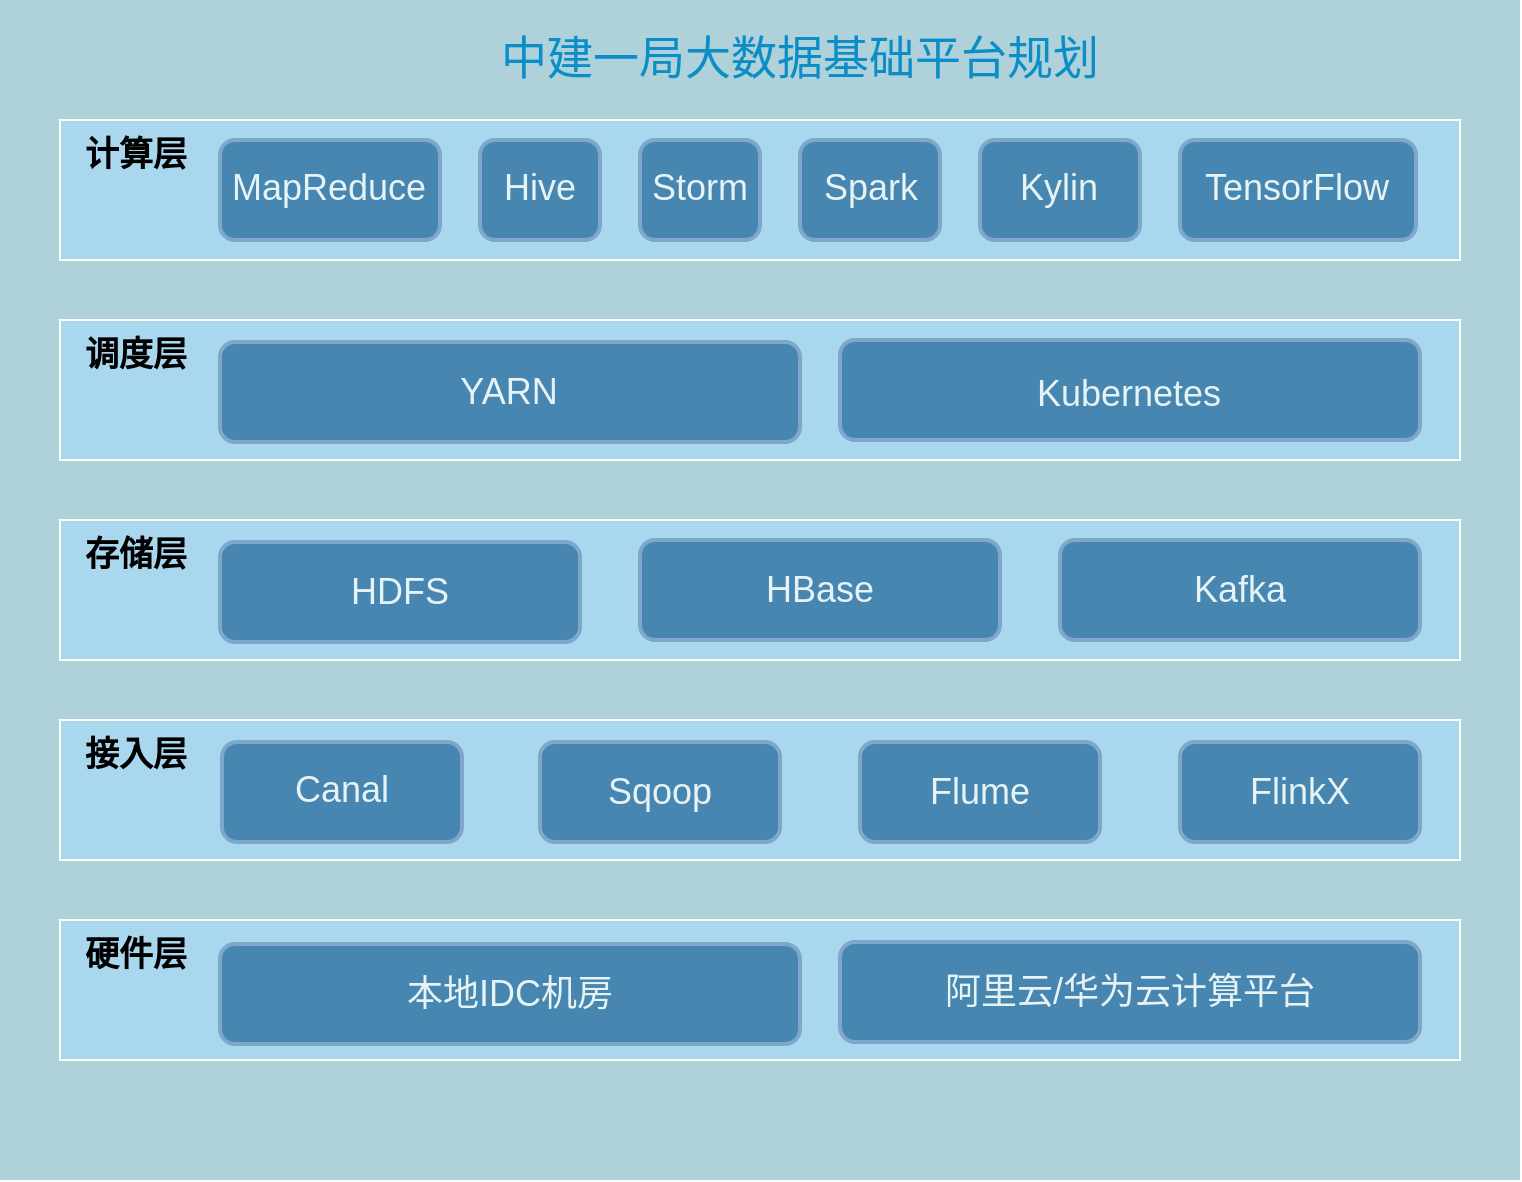 <mxfile version="14.2.7" type="github"><diagram id="DhDMV4iFiYIZNSSIJ3FL" name="Page-1"><mxGraphModel dx="1038" dy="532" grid="1" gridSize="10" guides="1" tooltips="1" connect="1" arrows="1" fold="1" page="1" pageScale="1" pageWidth="827" pageHeight="1169" math="0" shadow="0"><root><mxCell id="0"/><mxCell id="1" parent="0"/><mxCell id="vraJJhki4u7gyO300NhO-1" value="" style="rounded=0;whiteSpace=wrap;html=1;fillColor=#AFD1DA;strokeColor=none;" vertex="1" parent="1"><mxGeometry x="40" y="40" width="760" height="590" as="geometry"/></mxCell><mxCell id="vraJJhki4u7gyO300NhO-2" value="&lt;font style=&quot;font-size: 23px&quot; color=&quot;#0b8ec7&quot;&gt;中建一局大数据基础平台规划&lt;/font&gt;" style="text;html=1;strokeColor=none;fillColor=none;align=center;verticalAlign=middle;whiteSpace=wrap;rounded=0;" vertex="1" parent="1"><mxGeometry x="280" y="59" width="320" height="20" as="geometry"/></mxCell><mxCell id="vraJJhki4u7gyO300NhO-9" value="" style="rounded=0;whiteSpace=wrap;html=1;strokeColor=#FFFFFF;fillColor=#A9D7EE;" vertex="1" parent="1"><mxGeometry x="70" y="100" width="700" height="70" as="geometry"/></mxCell><mxCell id="vraJJhki4u7gyO300NhO-10" value="&lt;b&gt;&lt;font style=&quot;font-size: 17px&quot;&gt;计算层&lt;/font&gt;&lt;/b&gt;" style="text;html=1;strokeColor=none;fillColor=none;align=center;verticalAlign=middle;whiteSpace=wrap;rounded=0;" vertex="1" parent="1"><mxGeometry x="78" y="108" width="60" height="20" as="geometry"/></mxCell><mxCell id="vraJJhki4u7gyO300NhO-11" value="" style="rounded=0;whiteSpace=wrap;html=1;strokeColor=#FFFFFF;fillColor=#A9D7EE;" vertex="1" parent="1"><mxGeometry x="70" y="200" width="700" height="70" as="geometry"/></mxCell><mxCell id="vraJJhki4u7gyO300NhO-12" value="&lt;b&gt;&lt;font style=&quot;font-size: 17px&quot;&gt;调度层&lt;/font&gt;&lt;/b&gt;" style="text;html=1;strokeColor=none;fillColor=none;align=center;verticalAlign=middle;whiteSpace=wrap;rounded=0;" vertex="1" parent="1"><mxGeometry x="78" y="208" width="60" height="20" as="geometry"/></mxCell><mxCell id="vraJJhki4u7gyO300NhO-13" value="" style="rounded=0;whiteSpace=wrap;html=1;strokeColor=#FFFFFF;fillColor=#A9D7EE;" vertex="1" parent="1"><mxGeometry x="70" y="300" width="700" height="70" as="geometry"/></mxCell><mxCell id="vraJJhki4u7gyO300NhO-14" value="&lt;b&gt;&lt;font style=&quot;font-size: 17px&quot;&gt;存储层&lt;/font&gt;&lt;/b&gt;" style="text;html=1;strokeColor=none;fillColor=none;align=center;verticalAlign=middle;whiteSpace=wrap;rounded=0;" vertex="1" parent="1"><mxGeometry x="78" y="308" width="60" height="20" as="geometry"/></mxCell><mxCell id="vraJJhki4u7gyO300NhO-15" value="" style="rounded=0;whiteSpace=wrap;html=1;strokeColor=#FFFFFF;fillColor=#A9D7EE;" vertex="1" parent="1"><mxGeometry x="70" y="400" width="700" height="70" as="geometry"/></mxCell><mxCell id="vraJJhki4u7gyO300NhO-16" value="&lt;b&gt;&lt;font style=&quot;font-size: 17px&quot;&gt;接入层&lt;/font&gt;&lt;/b&gt;" style="text;html=1;strokeColor=none;fillColor=none;align=center;verticalAlign=middle;whiteSpace=wrap;rounded=0;" vertex="1" parent="1"><mxGeometry x="78" y="408" width="60" height="20" as="geometry"/></mxCell><mxCell id="vraJJhki4u7gyO300NhO-19" value="" style="group" vertex="1" connectable="0" parent="1"><mxGeometry x="151" y="408" width="120" height="53" as="geometry"/></mxCell><mxCell id="vraJJhki4u7gyO300NhO-17" value="" style="rounded=1;whiteSpace=wrap;html=1;strokeColor=#7FA6CB;strokeWidth=2;fillColor=#4786B1;" vertex="1" parent="vraJJhki4u7gyO300NhO-19"><mxGeometry y="3" width="120" height="50" as="geometry"/></mxCell><mxCell id="vraJJhki4u7gyO300NhO-18" value="&lt;font style=&quot;font-size: 18px&quot; color=&quot;#e6f3f5&quot;&gt;Canal&lt;br&gt;&lt;/font&gt;" style="text;html=1;strokeColor=none;fillColor=none;align=center;verticalAlign=middle;whiteSpace=wrap;rounded=0;fontSize=18;" vertex="1" parent="vraJJhki4u7gyO300NhO-19"><mxGeometry x="44.0" y="16.5" width="32" height="20" as="geometry"/></mxCell><mxCell id="vraJJhki4u7gyO300NhO-22" value="" style="group" vertex="1" connectable="0" parent="1"><mxGeometry x="310" y="408" width="150.0" height="53" as="geometry"/></mxCell><mxCell id="vraJJhki4u7gyO300NhO-28" value="" style="group" vertex="1" connectable="0" parent="vraJJhki4u7gyO300NhO-22"><mxGeometry y="3" width="120.0" height="50" as="geometry"/></mxCell><mxCell id="vraJJhki4u7gyO300NhO-23" value="" style="rounded=1;whiteSpace=wrap;html=1;strokeColor=#7FA6CB;strokeWidth=2;fillColor=#4786B1;" vertex="1" parent="vraJJhki4u7gyO300NhO-28"><mxGeometry width="120" height="50" as="geometry"/></mxCell><mxCell id="vraJJhki4u7gyO300NhO-24" value="&lt;font style=&quot;font-size: 18px&quot; color=&quot;#e6f3f5&quot;&gt;Sqoop&lt;br&gt;&lt;/font&gt;" style="text;html=1;strokeColor=none;fillColor=none;align=center;verticalAlign=middle;whiteSpace=wrap;rounded=0;fontSize=18;" vertex="1" parent="vraJJhki4u7gyO300NhO-28"><mxGeometry x="42.857" y="15" width="34.286" height="20" as="geometry"/></mxCell><mxCell id="vraJJhki4u7gyO300NhO-26" value="" style="group" vertex="1" connectable="0" parent="1"><mxGeometry x="490" y="411" width="150" height="50" as="geometry"/></mxCell><mxCell id="vraJJhki4u7gyO300NhO-20" value="" style="rounded=1;whiteSpace=wrap;html=1;strokeColor=#7FA6CB;strokeWidth=2;fillColor=#4786B1;" vertex="1" parent="vraJJhki4u7gyO300NhO-26"><mxGeometry x="-20" width="120" height="50" as="geometry"/></mxCell><mxCell id="vraJJhki4u7gyO300NhO-21" value="&lt;font style=&quot;font-size: 18px&quot; color=&quot;#e6f3f5&quot;&gt;Flume&lt;/font&gt;" style="text;html=1;strokeColor=none;fillColor=none;align=center;verticalAlign=middle;whiteSpace=wrap;rounded=0;fontSize=18;" vertex="1" parent="vraJJhki4u7gyO300NhO-26"><mxGeometry x="10" y="15" width="60.0" height="20" as="geometry"/></mxCell><mxCell id="vraJJhki4u7gyO300NhO-30" value="" style="rounded=1;whiteSpace=wrap;html=1;strokeColor=#7FA6CB;strokeWidth=2;fillColor=#4786B1;" vertex="1" parent="1"><mxGeometry x="630" y="411" width="120" height="50" as="geometry"/></mxCell><mxCell id="vraJJhki4u7gyO300NhO-34" value="&lt;font style=&quot;font-size: 18px&quot; color=&quot;#e6f3f5&quot;&gt;FlinkX&lt;/font&gt;" style="text;html=1;strokeColor=none;fillColor=none;align=center;verticalAlign=middle;whiteSpace=wrap;rounded=0;fontSize=18;" vertex="1" parent="1"><mxGeometry x="660" y="426" width="60.0" height="20" as="geometry"/></mxCell><mxCell id="vraJJhki4u7gyO300NhO-35" value="" style="group" vertex="1" connectable="0" parent="1"><mxGeometry x="150" y="308" width="180" height="53" as="geometry"/></mxCell><mxCell id="vraJJhki4u7gyO300NhO-36" value="" style="rounded=1;whiteSpace=wrap;html=1;strokeColor=#7FA6CB;strokeWidth=2;fillColor=#4786B1;" vertex="1" parent="vraJJhki4u7gyO300NhO-35"><mxGeometry y="3" width="180" height="50" as="geometry"/></mxCell><mxCell id="vraJJhki4u7gyO300NhO-37" value="&lt;font style=&quot;font-size: 18px&quot; color=&quot;#e6f3f5&quot;&gt;HDFS&lt;br&gt;&lt;/font&gt;" style="text;html=1;strokeColor=none;fillColor=none;align=center;verticalAlign=middle;whiteSpace=wrap;rounded=0;fontSize=18;" vertex="1" parent="vraJJhki4u7gyO300NhO-35"><mxGeometry x="66.0" y="18" width="48" height="20" as="geometry"/></mxCell><mxCell id="vraJJhki4u7gyO300NhO-39" value="" style="rounded=1;whiteSpace=wrap;html=1;strokeColor=#7FA6CB;strokeWidth=2;fillColor=#4786B1;" vertex="1" parent="1"><mxGeometry x="360" y="310" width="180" height="50" as="geometry"/></mxCell><mxCell id="vraJJhki4u7gyO300NhO-40" value="&lt;font style=&quot;font-size: 18px&quot; color=&quot;#e6f3f5&quot;&gt;HBase&lt;br&gt;&lt;/font&gt;" style="text;html=1;strokeColor=none;fillColor=none;align=center;verticalAlign=middle;whiteSpace=wrap;rounded=0;fontSize=18;" vertex="1" parent="1"><mxGeometry x="426" y="325" width="48" height="20" as="geometry"/></mxCell><mxCell id="vraJJhki4u7gyO300NhO-41" value="" style="rounded=1;whiteSpace=wrap;html=1;strokeColor=#7FA6CB;strokeWidth=2;fillColor=#4786B1;" vertex="1" parent="1"><mxGeometry x="570" y="310" width="180" height="50" as="geometry"/></mxCell><mxCell id="vraJJhki4u7gyO300NhO-42" value="&lt;font style=&quot;font-size: 18px&quot; color=&quot;#e6f3f5&quot;&gt;Kafka&lt;br&gt;&lt;/font&gt;" style="text;html=1;strokeColor=none;fillColor=none;align=center;verticalAlign=middle;whiteSpace=wrap;rounded=0;fontSize=18;" vertex="1" parent="1"><mxGeometry x="636" y="325" width="48" height="20" as="geometry"/></mxCell><mxCell id="vraJJhki4u7gyO300NhO-43" value="" style="group" vertex="1" connectable="0" parent="1"><mxGeometry x="150" y="208" width="290" height="53" as="geometry"/></mxCell><mxCell id="vraJJhki4u7gyO300NhO-49" value="" style="group" vertex="1" connectable="0" parent="vraJJhki4u7gyO300NhO-43"><mxGeometry y="3" width="290" height="50" as="geometry"/></mxCell><mxCell id="vraJJhki4u7gyO300NhO-44" value="" style="rounded=1;whiteSpace=wrap;html=1;strokeColor=#7FA6CB;strokeWidth=2;fillColor=#4786B1;" vertex="1" parent="vraJJhki4u7gyO300NhO-49"><mxGeometry width="290" height="50" as="geometry"/></mxCell><mxCell id="vraJJhki4u7gyO300NhO-45" value="&lt;font style=&quot;font-size: 18px&quot; color=&quot;#e6f3f5&quot;&gt;YARN&lt;br&gt;&lt;/font&gt;" style="text;html=1;strokeColor=none;fillColor=none;align=center;verticalAlign=middle;whiteSpace=wrap;rounded=0;fontSize=18;" vertex="1" parent="vraJJhki4u7gyO300NhO-49"><mxGeometry x="106.333" y="15" width="77.333" height="20" as="geometry"/></mxCell><mxCell id="vraJJhki4u7gyO300NhO-48" value="" style="group" vertex="1" connectable="0" parent="1"><mxGeometry x="460" y="210" width="290" height="50" as="geometry"/></mxCell><mxCell id="vraJJhki4u7gyO300NhO-46" value="" style="rounded=1;whiteSpace=wrap;html=1;strokeColor=#7FA6CB;strokeWidth=2;fillColor=#4786B1;" vertex="1" parent="vraJJhki4u7gyO300NhO-48"><mxGeometry width="290" height="50" as="geometry"/></mxCell><mxCell id="vraJJhki4u7gyO300NhO-47" value="&lt;font style=&quot;font-size: 18px&quot; color=&quot;#e6f3f5&quot;&gt;Kubernetes&lt;br&gt;&lt;/font&gt;" style="text;html=1;strokeColor=none;fillColor=none;align=center;verticalAlign=middle;whiteSpace=wrap;rounded=0;fontSize=18;" vertex="1" parent="vraJJhki4u7gyO300NhO-48"><mxGeometry x="106.333" y="17" width="77.333" height="20" as="geometry"/></mxCell><mxCell id="vraJJhki4u7gyO300NhO-53" value="" style="group" vertex="1" connectable="0" parent="1"><mxGeometry x="150" y="110" width="110" height="50" as="geometry"/></mxCell><mxCell id="vraJJhki4u7gyO300NhO-51" value="" style="rounded=1;whiteSpace=wrap;html=1;strokeColor=#7FA6CB;strokeWidth=2;fillColor=#4786B1;" vertex="1" parent="vraJJhki4u7gyO300NhO-53"><mxGeometry width="110.0" height="50" as="geometry"/></mxCell><mxCell id="vraJJhki4u7gyO300NhO-52" value="&lt;font style=&quot;font-size: 18px&quot; color=&quot;#e6f3f5&quot;&gt;MapReduce&lt;br&gt;&lt;/font&gt;" style="text;html=1;strokeColor=none;fillColor=none;align=center;verticalAlign=middle;whiteSpace=wrap;rounded=0;fontSize=18;" vertex="1" parent="vraJJhki4u7gyO300NhO-53"><mxGeometry x="40.333" y="13.5" width="29.333" height="20" as="geometry"/></mxCell><mxCell id="vraJJhki4u7gyO300NhO-54" value="" style="group" vertex="1" connectable="0" parent="1"><mxGeometry x="270" y="110" width="120" height="50" as="geometry"/></mxCell><mxCell id="vraJJhki4u7gyO300NhO-57" value="" style="group" vertex="1" connectable="0" parent="vraJJhki4u7gyO300NhO-54"><mxGeometry x="10" width="60" height="50" as="geometry"/></mxCell><mxCell id="vraJJhki4u7gyO300NhO-59" value="" style="group" vertex="1" connectable="0" parent="vraJJhki4u7gyO300NhO-57"><mxGeometry width="60" height="50" as="geometry"/></mxCell><mxCell id="vraJJhki4u7gyO300NhO-55" value="" style="rounded=1;whiteSpace=wrap;html=1;strokeColor=#7FA6CB;strokeWidth=2;fillColor=#4786B1;" vertex="1" parent="vraJJhki4u7gyO300NhO-59"><mxGeometry width="60" height="50" as="geometry"/></mxCell><mxCell id="vraJJhki4u7gyO300NhO-56" value="&lt;font style=&quot;font-size: 18px&quot; color=&quot;#e6f3f5&quot;&gt;Hive&lt;br&gt;&lt;/font&gt;" style="text;html=1;strokeColor=none;fillColor=none;align=center;verticalAlign=middle;whiteSpace=wrap;rounded=0;fontSize=18;" vertex="1" parent="vraJJhki4u7gyO300NhO-59"><mxGeometry x="22.0" y="13.5" width="16.0" height="20" as="geometry"/></mxCell><mxCell id="vraJJhki4u7gyO300NhO-60" value="" style="group" vertex="1" connectable="0" parent="1"><mxGeometry x="360" y="110" width="60" height="50" as="geometry"/></mxCell><mxCell id="vraJJhki4u7gyO300NhO-61" value="" style="rounded=1;whiteSpace=wrap;html=1;strokeColor=#7FA6CB;strokeWidth=2;fillColor=#4786B1;" vertex="1" parent="vraJJhki4u7gyO300NhO-60"><mxGeometry width="60" height="50" as="geometry"/></mxCell><mxCell id="vraJJhki4u7gyO300NhO-62" value="&lt;font style=&quot;font-size: 18px&quot; color=&quot;#e6f3f5&quot;&gt;Storm&lt;br&gt;&lt;/font&gt;" style="text;html=1;strokeColor=none;fillColor=none;align=center;verticalAlign=middle;whiteSpace=wrap;rounded=0;fontSize=18;" vertex="1" parent="vraJJhki4u7gyO300NhO-60"><mxGeometry x="22" y="13.5" width="16" height="20" as="geometry"/></mxCell><mxCell id="vraJJhki4u7gyO300NhO-63" value="" style="group" vertex="1" connectable="0" parent="1"><mxGeometry x="440" y="110" width="70" height="50" as="geometry"/></mxCell><mxCell id="vraJJhki4u7gyO300NhO-64" value="" style="rounded=1;whiteSpace=wrap;html=1;strokeColor=#7FA6CB;strokeWidth=2;fillColor=#4786B1;" vertex="1" parent="vraJJhki4u7gyO300NhO-63"><mxGeometry width="70" height="50" as="geometry"/></mxCell><mxCell id="vraJJhki4u7gyO300NhO-65" value="&lt;font style=&quot;font-size: 18px&quot; color=&quot;#e6f3f5&quot;&gt;Spark&lt;br&gt;&lt;/font&gt;" style="text;html=1;strokeColor=none;fillColor=none;align=center;verticalAlign=middle;whiteSpace=wrap;rounded=0;fontSize=18;" vertex="1" parent="vraJJhki4u7gyO300NhO-63"><mxGeometry x="25.667" y="13.5" width="18.667" height="20" as="geometry"/></mxCell><mxCell id="vraJJhki4u7gyO300NhO-66" value="" style="group" vertex="1" connectable="0" parent="1"><mxGeometry x="530" y="110" width="80" height="50" as="geometry"/></mxCell><mxCell id="vraJJhki4u7gyO300NhO-67" value="" style="rounded=1;whiteSpace=wrap;html=1;strokeColor=#7FA6CB;strokeWidth=2;fillColor=#4786B1;" vertex="1" parent="vraJJhki4u7gyO300NhO-66"><mxGeometry width="80" height="50" as="geometry"/></mxCell><mxCell id="vraJJhki4u7gyO300NhO-68" value="&lt;font style=&quot;font-size: 18px&quot; color=&quot;#e6f3f5&quot;&gt;Kylin&lt;br&gt;&lt;/font&gt;" style="text;html=1;strokeColor=none;fillColor=none;align=center;verticalAlign=middle;whiteSpace=wrap;rounded=0;fontSize=18;" vertex="1" parent="vraJJhki4u7gyO300NhO-66"><mxGeometry x="29.333" y="13.5" width="21.333" height="20" as="geometry"/></mxCell><mxCell id="vraJJhki4u7gyO300NhO-70" value="" style="group" vertex="1" connectable="0" parent="1"><mxGeometry x="630" y="110" width="118" height="50" as="geometry"/></mxCell><mxCell id="vraJJhki4u7gyO300NhO-71" value="" style="rounded=1;whiteSpace=wrap;html=1;strokeColor=#7FA6CB;strokeWidth=2;fillColor=#4786B1;" vertex="1" parent="vraJJhki4u7gyO300NhO-70"><mxGeometry width="118.0" height="50" as="geometry"/></mxCell><mxCell id="vraJJhki4u7gyO300NhO-72" value="&lt;font style=&quot;font-size: 18px&quot; color=&quot;#e6f3f5&quot;&gt;TensorFlow&lt;br&gt;&lt;/font&gt;" style="text;html=1;strokeColor=none;fillColor=none;align=center;verticalAlign=middle;whiteSpace=wrap;rounded=0;fontSize=18;" vertex="1" parent="vraJJhki4u7gyO300NhO-70"><mxGeometry x="43.267" y="13.5" width="31.467" height="20" as="geometry"/></mxCell><mxCell id="vraJJhki4u7gyO300NhO-77" value="" style="rounded=0;whiteSpace=wrap;html=1;strokeColor=#FFFFFF;fillColor=#A9D7EE;" vertex="1" parent="1"><mxGeometry x="70" y="500" width="700" height="70" as="geometry"/></mxCell><mxCell id="vraJJhki4u7gyO300NhO-78" value="&lt;b&gt;&lt;font style=&quot;font-size: 17px&quot;&gt;硬件层&lt;/font&gt;&lt;/b&gt;" style="text;html=1;strokeColor=none;fillColor=none;align=center;verticalAlign=middle;whiteSpace=wrap;rounded=0;" vertex="1" parent="1"><mxGeometry x="78" y="508" width="60" height="20" as="geometry"/></mxCell><mxCell id="vraJJhki4u7gyO300NhO-82" value="" style="group" vertex="1" connectable="0" parent="1"><mxGeometry x="150" y="509" width="290" height="53" as="geometry"/></mxCell><mxCell id="vraJJhki4u7gyO300NhO-83" value="" style="group" vertex="1" connectable="0" parent="vraJJhki4u7gyO300NhO-82"><mxGeometry y="3" width="290" height="50" as="geometry"/></mxCell><mxCell id="vraJJhki4u7gyO300NhO-84" value="" style="rounded=1;whiteSpace=wrap;html=1;strokeColor=#7FA6CB;strokeWidth=2;fillColor=#4786B1;" vertex="1" parent="vraJJhki4u7gyO300NhO-83"><mxGeometry width="290" height="50" as="geometry"/></mxCell><mxCell id="vraJJhki4u7gyO300NhO-85" value="&lt;font style=&quot;font-size: 18px&quot; color=&quot;#e6f3f5&quot;&gt;本地IDC机房&lt;br&gt;&lt;/font&gt;" style="text;html=1;strokeColor=none;fillColor=none;align=center;verticalAlign=middle;whiteSpace=wrap;rounded=0;fontSize=18;" vertex="1" parent="vraJJhki4u7gyO300NhO-83"><mxGeometry x="83.16" y="15" width="123.67" height="20" as="geometry"/></mxCell><mxCell id="vraJJhki4u7gyO300NhO-86" value="" style="group" vertex="1" connectable="0" parent="1"><mxGeometry x="460" y="511" width="290" height="50" as="geometry"/></mxCell><mxCell id="vraJJhki4u7gyO300NhO-87" value="" style="rounded=1;whiteSpace=wrap;html=1;strokeColor=#7FA6CB;strokeWidth=2;fillColor=#4786B1;" vertex="1" parent="vraJJhki4u7gyO300NhO-86"><mxGeometry width="290" height="50" as="geometry"/></mxCell><mxCell id="vraJJhki4u7gyO300NhO-88" value="&lt;font style=&quot;font-size: 18px&quot; color=&quot;#e6f3f5&quot;&gt;阿里云/华为云计算平台&lt;br&gt;&lt;/font&gt;" style="text;html=1;strokeColor=none;fillColor=none;align=center;verticalAlign=middle;whiteSpace=wrap;rounded=0;fontSize=18;" vertex="1" parent="vraJJhki4u7gyO300NhO-86"><mxGeometry x="50" y="15" width="190" height="20" as="geometry"/></mxCell></root></mxGraphModel></diagram></mxfile>